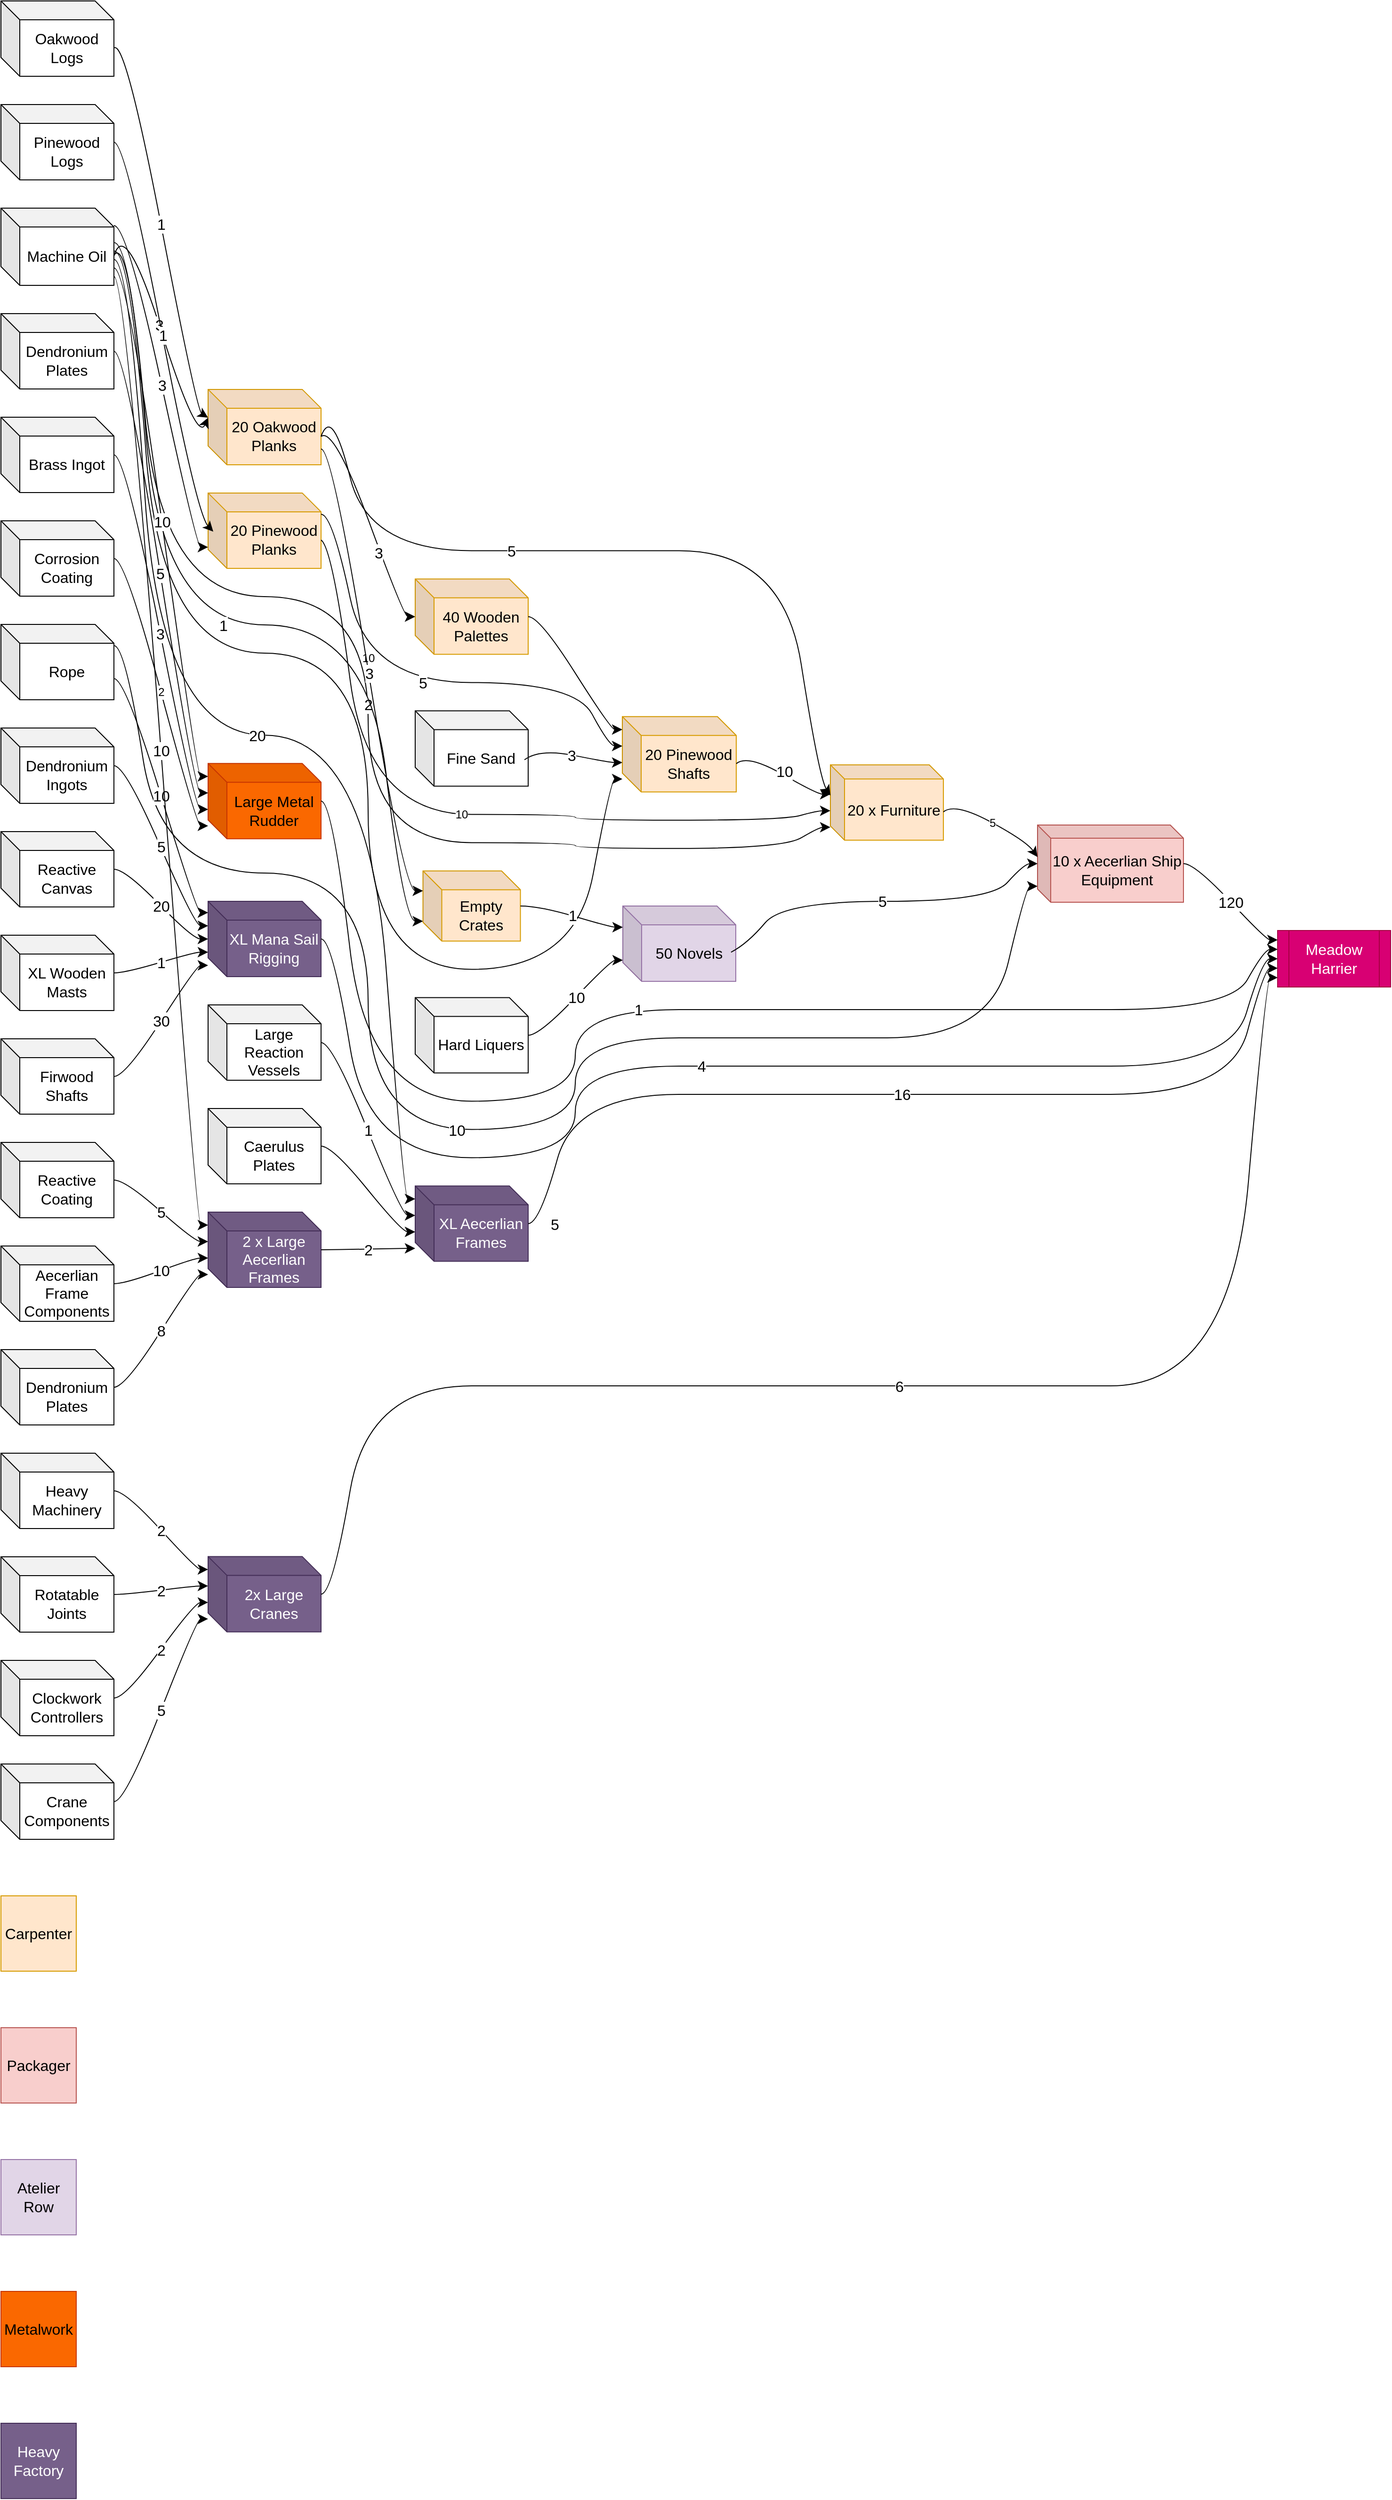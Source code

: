 <mxfile version="22.1.0" type="github">
  <diagram name="Page-1" id="NkA0lq2TKUvkbOj9MlcM">
    <mxGraphModel dx="2023" dy="1726" grid="0" gridSize="10" guides="1" tooltips="1" connect="0" arrows="1" fold="1" page="0" pageScale="1" pageWidth="827" pageHeight="1169" math="0" shadow="0">
      <root>
        <mxCell id="0" />
        <mxCell id="1" parent="0" />
        <mxCell id="P7VuRL6rUGicZ9iyNzV0-15" value="20 x Furniture" style="shape=cube;whiteSpace=wrap;html=1;boundedLbl=1;backgroundOutline=1;darkOpacity=0.05;darkOpacity2=0.1;fontSize=16;fillColor=#ffe6cc;strokeColor=#d79b00;size=15;" vertex="1" parent="1">
          <mxGeometry x="881" y="811.1" width="120" height="80" as="geometry" />
        </mxCell>
        <mxCell id="P7VuRL6rUGicZ9iyNzV0-4" value="10 x Aecerlian Ship Equipment" style="shape=cube;whiteSpace=wrap;html=1;boundedLbl=1;backgroundOutline=1;darkOpacity=0.05;darkOpacity2=0.1;fontSize=16;fillColor=#f8cecc;strokeColor=#b85450;size=14;" vertex="1" parent="1">
          <mxGeometry x="1101" y="875" width="155" height="82" as="geometry" />
        </mxCell>
        <mxCell id="P7VuRL6rUGicZ9iyNzV0-7" value="5" style="endArrow=classic;html=1;rounded=0;fontSize=12;startSize=8;endSize=8;curved=1;entryX=0;entryY=0;entryDx=0;entryDy=34;entryPerimeter=0;exitX=0;exitY=0;exitDx=120;exitDy=50;noEdgeStyle=1;orthogonal=1;exitPerimeter=0;" edge="1" parent="1" source="P7VuRL6rUGicZ9iyNzV0-15" target="P7VuRL6rUGicZ9iyNzV0-4">
          <mxGeometry width="50" height="50" relative="1" as="geometry">
            <mxPoint x="140" y="41" as="sourcePoint" />
            <mxPoint x="543" y="-23" as="targetPoint" />
            <Array as="points">
              <mxPoint x="1013" y="851.1" />
              <mxPoint x="1089" y="892" />
            </Array>
          </mxGeometry>
        </mxCell>
        <mxCell id="P7VuRL6rUGicZ9iyNzV0-16" value="20 Pinewood Planks" style="shape=cube;whiteSpace=wrap;html=1;boundedLbl=1;backgroundOutline=1;darkOpacity=0.05;darkOpacity2=0.1;fontSize=16;fillColor=#ffe6cc;strokeColor=#d79b00;" vertex="1" parent="1">
          <mxGeometry x="220" y="522.45" width="120" height="80" as="geometry" />
        </mxCell>
        <mxCell id="P7VuRL6rUGicZ9iyNzV0-17" value="20 Oakwood Planks" style="shape=cube;whiteSpace=wrap;html=1;boundedLbl=1;backgroundOutline=1;darkOpacity=0.05;darkOpacity2=0.1;fontSize=16;fillColor=#ffe6cc;strokeColor=#d79b00;" vertex="1" parent="1">
          <mxGeometry x="220" y="412.45" width="120" height="80" as="geometry" />
        </mxCell>
        <mxCell id="P7VuRL6rUGicZ9iyNzV0-18" value="20 Pinewood Shafts" style="shape=cube;whiteSpace=wrap;html=1;boundedLbl=1;backgroundOutline=1;darkOpacity=0.05;darkOpacity2=0.1;fontSize=16;fillColor=#ffe6cc;strokeColor=#d79b00;" vertex="1" parent="1">
          <mxGeometry x="660" y="759.875" width="121" height="80" as="geometry" />
        </mxCell>
        <mxCell id="P7VuRL6rUGicZ9iyNzV0-19" value="Machine Oil" style="shape=cube;whiteSpace=wrap;html=1;boundedLbl=1;backgroundOutline=1;darkOpacity=0.05;darkOpacity2=0.1;fontSize=16;" vertex="1" parent="1">
          <mxGeometry y="220" width="120" height="82" as="geometry" />
        </mxCell>
        <mxCell id="P7VuRL6rUGicZ9iyNzV0-20" value="10" style="endArrow=classic;html=1;rounded=0;fontSize=12;startSize=8;endSize=8;curved=1;exitX=0;exitY=0;exitDx=120;exitDy=50;exitPerimeter=0;noEdgeStyle=1;orthogonal=1;" edge="1" parent="1" source="P7VuRL6rUGicZ9iyNzV0-16" target="P7VuRL6rUGicZ9iyNzV0-15">
          <mxGeometry width="50" height="50" relative="1" as="geometry">
            <mxPoint x="23" y="421" as="sourcePoint" />
            <mxPoint x="420" y="219" as="targetPoint" />
            <Array as="points">
              <mxPoint x="352" y="579.95" />
              <mxPoint x="390" y="863.75" />
              <mxPoint x="610" y="863.75" />
              <mxPoint x="610" y="869.875" />
              <mxPoint x="831" y="869.875" />
              <mxPoint x="867" y="859.85" />
            </Array>
          </mxGeometry>
        </mxCell>
        <mxCell id="P7VuRL6rUGicZ9iyNzV0-21" value="" style="endArrow=classic;html=1;rounded=0;fontSize=12;startSize=8;endSize=8;curved=1;exitX=0;exitY=0;exitDx=120;exitDy=50;exitPerimeter=0;entryX=0;entryY=0;entryDx=0;entryDy=32.5;entryPerimeter=0;noEdgeStyle=1;orthogonal=1;" edge="1" parent="1" source="P7VuRL6rUGicZ9iyNzV0-17" target="P7VuRL6rUGicZ9iyNzV0-15">
          <mxGeometry width="50" height="50" relative="1" as="geometry">
            <mxPoint x="23" y="421" as="sourcePoint" />
            <mxPoint x="-2" y="386" as="targetPoint" />
            <Array as="points">
              <mxPoint x="352" y="429.117" />
              <mxPoint x="390" y="583.75" />
              <mxPoint x="610" y="583.75" />
              <mxPoint x="610" y="583.75" />
              <mxPoint x="831" y="583.75" />
              <mxPoint x="869" y="824.85" />
            </Array>
          </mxGeometry>
        </mxCell>
        <mxCell id="P7VuRL6rUGicZ9iyNzV0-26" value="5" style="edgeLabel;html=1;align=center;verticalAlign=middle;resizable=0;points=[];fontSize=16;" vertex="1" connectable="0" parent="P7VuRL6rUGicZ9iyNzV0-21">
          <mxGeometry x="-0.233" relative="1" as="geometry">
            <mxPoint as="offset" />
          </mxGeometry>
        </mxCell>
        <mxCell id="P7VuRL6rUGicZ9iyNzV0-24" value="" style="endArrow=classic;html=1;rounded=0;fontSize=12;startSize=8;endSize=8;curved=1;exitX=0;exitY=0;exitDx=121;exitDy=50;exitPerimeter=0;noEdgeStyle=1;orthogonal=1;" edge="1" parent="1" source="P7VuRL6rUGicZ9iyNzV0-18" target="P7VuRL6rUGicZ9iyNzV0-15">
          <mxGeometry width="50" height="50" relative="1" as="geometry">
            <mxPoint x="23" y="421" as="sourcePoint" />
            <mxPoint x="73" y="371" as="targetPoint" />
            <Array as="points">
              <mxPoint x="793" y="799.875" />
              <mxPoint x="867" y="842.35" />
            </Array>
          </mxGeometry>
        </mxCell>
        <mxCell id="P7VuRL6rUGicZ9iyNzV0-27" value="10" style="edgeLabel;html=1;align=center;verticalAlign=middle;resizable=0;points=[];fontSize=16;" vertex="1" connectable="0" parent="P7VuRL6rUGicZ9iyNzV0-24">
          <mxGeometry x="-0.001" y="4" relative="1" as="geometry">
            <mxPoint as="offset" />
          </mxGeometry>
        </mxCell>
        <mxCell id="P7VuRL6rUGicZ9iyNzV0-25" value="10" style="endArrow=classic;html=1;fontSize=12;startSize=8;endSize=8;noEdgeStyle=1;orthogonal=1;exitX=0;exitY=0;exitDx=120;exitDy=50;exitPerimeter=0;curved=1;" edge="1" parent="1" source="P7VuRL6rUGicZ9iyNzV0-19" target="P7VuRL6rUGicZ9iyNzV0-15">
          <mxGeometry width="50" height="50" relative="1" as="geometry">
            <mxPoint x="115" y="238" as="sourcePoint" />
            <mxPoint x="420" y="305" as="targetPoint" />
            <Array as="points">
              <mxPoint x="136" y="247.5" />
              <mxPoint x="170" y="632.45" />
              <mxPoint x="390" y="632.45" />
              <mxPoint x="390" y="893.75" />
              <mxPoint x="610" y="893.75" />
              <mxPoint x="610" y="899.875" />
              <mxPoint x="831" y="899.875" />
              <mxPoint x="869" y="877.35" />
            </Array>
          </mxGeometry>
        </mxCell>
        <mxCell id="P7VuRL6rUGicZ9iyNzV0-28" value="Oakwood Logs" style="shape=cube;whiteSpace=wrap;html=1;boundedLbl=1;backgroundOutline=1;darkOpacity=0.05;darkOpacity2=0.1;fontSize=16;" vertex="1" parent="1">
          <mxGeometry width="120" height="80" as="geometry" />
        </mxCell>
        <mxCell id="P7VuRL6rUGicZ9iyNzV0-32" value="40 Wooden Palettes" style="shape=cube;whiteSpace=wrap;html=1;boundedLbl=1;backgroundOutline=1;darkOpacity=0.05;darkOpacity2=0.1;fontSize=16;fillColor=#ffe6cc;strokeColor=#d79b00;" vertex="1" parent="1">
          <mxGeometry x="440" y="613.75" width="120" height="80" as="geometry" />
        </mxCell>
        <mxCell id="P7VuRL6rUGicZ9iyNzV0-33" value="" style="endArrow=classic;html=1;rounded=0;fontSize=12;startSize=8;endSize=8;curved=1;noEdgeStyle=1;orthogonal=1;exitX=0;exitY=0;exitDx=120;exitDy=50;exitPerimeter=0;" edge="1" parent="1" source="P7VuRL6rUGicZ9iyNzV0-17" target="P7VuRL6rUGicZ9iyNzV0-32">
          <mxGeometry width="50" height="50" relative="1" as="geometry">
            <mxPoint x="374" y="432" as="sourcePoint" />
            <mxPoint x="456" y="424" as="targetPoint" />
            <Array as="points">
              <mxPoint x="354" y="452.45" />
              <mxPoint x="428" y="653.75" />
            </Array>
          </mxGeometry>
        </mxCell>
        <mxCell id="P7VuRL6rUGicZ9iyNzV0-34" value="3" style="edgeLabel;html=1;align=center;verticalAlign=middle;resizable=0;points=[];fontSize=16;" vertex="1" connectable="0" parent="P7VuRL6rUGicZ9iyNzV0-33">
          <mxGeometry x="0.3" y="-2" relative="1" as="geometry">
            <mxPoint as="offset" />
          </mxGeometry>
        </mxCell>
        <mxCell id="P7VuRL6rUGicZ9iyNzV0-38" value="" style="endArrow=classic;html=1;rounded=0;fontSize=12;startSize=8;endSize=8;curved=1;exitX=0;exitY=0;exitDx=120;exitDy=50;exitPerimeter=0;entryX=0;entryY=0;entryDx=0;entryDy=30;entryPerimeter=0;noEdgeStyle=1;orthogonal=1;" edge="1" parent="1" source="P7VuRL6rUGicZ9iyNzV0-28" target="P7VuRL6rUGicZ9iyNzV0-17">
          <mxGeometry relative="1" as="geometry">
            <mxPoint x="292" y="323" as="sourcePoint" />
            <mxPoint x="392" y="323" as="targetPoint" />
            <Array as="points">
              <mxPoint x="132" y="40" />
              <mxPoint x="208" y="434.95" />
            </Array>
          </mxGeometry>
        </mxCell>
        <mxCell id="P7VuRL6rUGicZ9iyNzV0-39" value="1" style="edgeLabel;resizable=0;html=1;align=center;verticalAlign=middle;fontSize=16;" connectable="0" vertex="1" parent="P7VuRL6rUGicZ9iyNzV0-38">
          <mxGeometry relative="1" as="geometry" />
        </mxCell>
        <mxCell id="P7VuRL6rUGicZ9iyNzV0-40" value="" style="endArrow=classic;html=1;rounded=0;fontSize=12;startSize=8;endSize=8;curved=1;entryX=0;entryY=0;entryDx=0;entryDy=30;entryPerimeter=0;exitX=0;exitY=0;exitDx=120;exitDy=51;exitPerimeter=0;noEdgeStyle=1;orthogonal=1;" edge="1" parent="1" source="P7VuRL6rUGicZ9iyNzV0-19" target="P7VuRL6rUGicZ9iyNzV0-17">
          <mxGeometry relative="1" as="geometry">
            <mxPoint x="180" y="241" as="sourcePoint" />
            <mxPoint x="392" y="323" as="targetPoint" />
            <Array as="points">
              <mxPoint x="132" y="229.5" />
              <mxPoint x="208" y="469.95" />
            </Array>
          </mxGeometry>
        </mxCell>
        <mxCell id="P7VuRL6rUGicZ9iyNzV0-41" value="3" style="edgeLabel;resizable=0;html=1;align=center;verticalAlign=middle;fontSize=16;" connectable="0" vertex="1" parent="P7VuRL6rUGicZ9iyNzV0-40">
          <mxGeometry relative="1" as="geometry" />
        </mxCell>
        <mxCell id="P7VuRL6rUGicZ9iyNzV0-42" value="Carpenter" style="whiteSpace=wrap;html=1;aspect=fixed;fontSize=16;fillColor=#ffe6cc;strokeColor=#d79b00;" vertex="1" parent="1">
          <mxGeometry y="2012" width="80" height="80" as="geometry" />
        </mxCell>
        <mxCell id="P7VuRL6rUGicZ9iyNzV0-44" value="Packager" style="whiteSpace=wrap;html=1;aspect=fixed;fontSize=16;fillColor=#f8cecc;strokeColor=#b85450;" vertex="1" parent="1">
          <mxGeometry y="2152" width="80" height="80" as="geometry" />
        </mxCell>
        <mxCell id="P7VuRL6rUGicZ9iyNzV0-45" value="Pinewood Logs" style="shape=cube;whiteSpace=wrap;html=1;boundedLbl=1;backgroundOutline=1;darkOpacity=0.05;darkOpacity2=0.1;fontSize=16;" vertex="1" parent="1">
          <mxGeometry y="110" width="120" height="80" as="geometry" />
        </mxCell>
        <mxCell id="P7VuRL6rUGicZ9iyNzV0-46" value="" style="endArrow=classic;html=1;rounded=0;fontSize=12;startSize=8;endSize=8;curved=1;entryX=0.046;entryY=0.513;entryDx=0;entryDy=0;entryPerimeter=0;noEdgeStyle=1;orthogonal=1;" edge="1" parent="1" source="P7VuRL6rUGicZ9iyNzV0-45" target="P7VuRL6rUGicZ9iyNzV0-16">
          <mxGeometry relative="1" as="geometry">
            <mxPoint x="195" y="121" as="sourcePoint" />
            <mxPoint x="215" y="177" as="targetPoint" />
            <Array as="points">
              <mxPoint x="132" y="150" />
              <mxPoint x="208" y="544.95" />
            </Array>
          </mxGeometry>
        </mxCell>
        <mxCell id="P7VuRL6rUGicZ9iyNzV0-47" value="1" style="edgeLabel;resizable=0;html=1;align=center;verticalAlign=middle;fontSize=16;" connectable="0" vertex="1" parent="P7VuRL6rUGicZ9iyNzV0-46">
          <mxGeometry relative="1" as="geometry" />
        </mxCell>
        <mxCell id="P7VuRL6rUGicZ9iyNzV0-48" value="" style="endArrow=classic;html=1;rounded=0;fontSize=12;startSize=8;endSize=8;curved=1;noEdgeStyle=1;orthogonal=1;" edge="1" parent="1" source="P7VuRL6rUGicZ9iyNzV0-19" target="P7VuRL6rUGicZ9iyNzV0-16">
          <mxGeometry relative="1" as="geometry">
            <mxPoint x="211" y="267" as="sourcePoint" />
            <mxPoint x="311" y="267" as="targetPoint" />
            <Array as="points">
              <mxPoint x="134" y="238.5" />
              <mxPoint x="208" y="579.95" />
            </Array>
          </mxGeometry>
        </mxCell>
        <mxCell id="P7VuRL6rUGicZ9iyNzV0-49" value="3" style="edgeLabel;resizable=0;html=1;align=center;verticalAlign=middle;fontSize=16;" connectable="0" vertex="1" parent="P7VuRL6rUGicZ9iyNzV0-48">
          <mxGeometry relative="1" as="geometry" />
        </mxCell>
        <mxCell id="P7VuRL6rUGicZ9iyNzV0-50" value="Fine Sand" style="shape=cube;whiteSpace=wrap;html=1;boundedLbl=1;backgroundOutline=1;darkOpacity=0.05;darkOpacity2=0.1;fontSize=16;" vertex="1" parent="1">
          <mxGeometry x="440" y="753.75" width="120" height="80" as="geometry" />
        </mxCell>
        <mxCell id="P7VuRL6rUGicZ9iyNzV0-51" value="" style="endArrow=classic;html=1;rounded=0;fontSize=12;startSize=8;endSize=8;curved=1;exitX=0.967;exitY=0.65;exitDx=0;exitDy=0;exitPerimeter=0;noEdgeStyle=1;orthogonal=1;" edge="1" parent="1" source="P7VuRL6rUGicZ9iyNzV0-50" target="P7VuRL6rUGicZ9iyNzV0-18">
          <mxGeometry relative="1" as="geometry">
            <mxPoint x="211" y="267" as="sourcePoint" />
            <mxPoint x="227" y="258" as="targetPoint" />
            <Array as="points">
              <mxPoint x="572" y="793.75" />
              <mxPoint x="646" y="808.625" />
            </Array>
          </mxGeometry>
        </mxCell>
        <mxCell id="P7VuRL6rUGicZ9iyNzV0-52" value="3" style="edgeLabel;resizable=0;html=1;align=center;verticalAlign=middle;fontSize=16;" connectable="0" vertex="1" parent="P7VuRL6rUGicZ9iyNzV0-51">
          <mxGeometry relative="1" as="geometry" />
        </mxCell>
        <mxCell id="P7VuRL6rUGicZ9iyNzV0-53" value="" style="endArrow=classic;html=1;rounded=0;fontSize=12;startSize=8;endSize=8;curved=1;noEdgeStyle=1;orthogonal=1;" edge="1" parent="1" source="P7VuRL6rUGicZ9iyNzV0-16" target="P7VuRL6rUGicZ9iyNzV0-18">
          <mxGeometry relative="1" as="geometry">
            <mxPoint x="211" y="267" as="sourcePoint" />
            <mxPoint x="311" y="267" as="targetPoint" />
            <Array as="points">
              <mxPoint x="352" y="544.95" />
              <mxPoint x="390" y="723.75" />
              <mxPoint x="610" y="723.75" />
              <mxPoint x="646" y="791.125" />
            </Array>
          </mxGeometry>
        </mxCell>
        <mxCell id="P7VuRL6rUGicZ9iyNzV0-54" value="5" style="edgeLabel;resizable=0;html=1;align=center;verticalAlign=middle;fontSize=16;" connectable="0" vertex="1" parent="P7VuRL6rUGicZ9iyNzV0-53">
          <mxGeometry relative="1" as="geometry" />
        </mxCell>
        <mxCell id="P7VuRL6rUGicZ9iyNzV0-55" value="" style="endArrow=classic;html=1;rounded=0;fontSize=12;startSize=8;endSize=8;curved=1;noEdgeStyle=1;orthogonal=1;" edge="1" parent="1" source="P7VuRL6rUGicZ9iyNzV0-19" target="P7VuRL6rUGicZ9iyNzV0-18">
          <mxGeometry relative="1" as="geometry">
            <mxPoint x="211" y="267" as="sourcePoint" />
            <mxPoint x="311" y="267" as="targetPoint" />
            <Array as="points">
              <mxPoint x="138" y="265.5" />
              <mxPoint x="170" y="692.45" />
              <mxPoint x="390" y="692.45" />
              <mxPoint x="390" y="1028.25" />
              <mxPoint x="610" y="1028.25" />
              <mxPoint x="648" y="826.125" />
            </Array>
          </mxGeometry>
        </mxCell>
        <mxCell id="P7VuRL6rUGicZ9iyNzV0-56" value="2" style="edgeLabel;resizable=0;html=1;align=center;verticalAlign=middle;fontSize=16;" connectable="0" vertex="1" parent="P7VuRL6rUGicZ9iyNzV0-55">
          <mxGeometry relative="1" as="geometry" />
        </mxCell>
        <mxCell id="P7VuRL6rUGicZ9iyNzV0-58" value="" style="endArrow=classic;html=1;rounded=0;fontSize=12;startSize=8;endSize=8;curved=1;noEdgeStyle=1;orthogonal=1;" edge="1" parent="1" source="P7VuRL6rUGicZ9iyNzV0-32" target="P7VuRL6rUGicZ9iyNzV0-18">
          <mxGeometry relative="1" as="geometry">
            <mxPoint x="211" y="267" as="sourcePoint" />
            <mxPoint x="311" y="267" as="targetPoint" />
            <Array as="points">
              <mxPoint x="572" y="653.75" />
              <mxPoint x="648" y="773.625" />
            </Array>
          </mxGeometry>
        </mxCell>
        <mxCell id="P7VuRL6rUGicZ9iyNzV0-60" value="50 Novels" style="shape=cube;whiteSpace=wrap;html=1;boundedLbl=1;backgroundOutline=1;darkOpacity=0.05;darkOpacity2=0.1;fontSize=16;fillColor=#e1d5e7;strokeColor=#9673a6;" vertex="1" parent="1">
          <mxGeometry x="660.5" y="961" width="120" height="80" as="geometry" />
        </mxCell>
        <mxCell id="P7VuRL6rUGicZ9iyNzV0-61" value="" style="endArrow=classic;html=1;rounded=0;fontSize=12;startSize=8;endSize=8;curved=1;exitX=0.958;exitY=0.613;exitDx=0;exitDy=0;exitPerimeter=0;noEdgeStyle=1;orthogonal=1;" edge="1" parent="1" source="P7VuRL6rUGicZ9iyNzV0-60" target="P7VuRL6rUGicZ9iyNzV0-4">
          <mxGeometry relative="1" as="geometry">
            <mxPoint x="429" y="336" as="sourcePoint" />
            <mxPoint x="529" y="336" as="targetPoint" />
            <Array as="points">
              <mxPoint x="793" y="1001" />
              <mxPoint x="831" y="956" />
              <mxPoint x="1051" y="956" />
              <mxPoint x="1087" y="916" />
            </Array>
          </mxGeometry>
        </mxCell>
        <mxCell id="P7VuRL6rUGicZ9iyNzV0-62" value="5" style="edgeLabel;resizable=0;html=1;align=center;verticalAlign=middle;fontSize=16;" connectable="0" vertex="1" parent="P7VuRL6rUGicZ9iyNzV0-61">
          <mxGeometry relative="1" as="geometry" />
        </mxCell>
        <mxCell id="P7VuRL6rUGicZ9iyNzV0-63" value="Atelier Row" style="whiteSpace=wrap;html=1;aspect=fixed;fontSize=16;fillColor=#e1d5e7;strokeColor=#9673a6;" vertex="1" parent="1">
          <mxGeometry y="2292" width="80" height="80" as="geometry" />
        </mxCell>
        <mxCell id="P7VuRL6rUGicZ9iyNzV0-64" value="Rope&lt;br&gt;" style="shape=cube;whiteSpace=wrap;html=1;boundedLbl=1;backgroundOutline=1;darkOpacity=0.05;darkOpacity2=0.1;fontSize=16;" vertex="1" parent="1">
          <mxGeometry y="662" width="120" height="80" as="geometry" />
        </mxCell>
        <mxCell id="P7VuRL6rUGicZ9iyNzV0-65" value="" style="endArrow=classic;html=1;rounded=0;fontSize=12;startSize=8;endSize=8;curved=1;noEdgeStyle=1;orthogonal=1;" edge="1" parent="1" source="P7VuRL6rUGicZ9iyNzV0-64" target="P7VuRL6rUGicZ9iyNzV0-4">
          <mxGeometry relative="1" as="geometry">
            <mxPoint x="903" y="247" as="sourcePoint" />
            <mxPoint x="1003" y="247" as="targetPoint" />
            <Array as="points">
              <mxPoint x="132" y="684.5" />
              <mxPoint x="170" y="926" />
              <mxPoint x="390" y="926" />
              <mxPoint x="390" y="1198.25" />
              <mxPoint x="610" y="1198.25" />
              <mxPoint x="610" y="1101" />
              <mxPoint x="831" y="1101" />
              <mxPoint x="831" y="1101" />
              <mxPoint x="1051" y="1101" />
              <mxPoint x="1089" y="940" />
            </Array>
          </mxGeometry>
        </mxCell>
        <mxCell id="P7VuRL6rUGicZ9iyNzV0-66" value="10" style="edgeLabel;resizable=0;html=1;align=center;verticalAlign=middle;fontSize=16;" connectable="0" vertex="1" parent="P7VuRL6rUGicZ9iyNzV0-65">
          <mxGeometry relative="1" as="geometry" />
        </mxCell>
        <mxCell id="P7VuRL6rUGicZ9iyNzV0-67" value="Hard Liquers" style="shape=cube;whiteSpace=wrap;html=1;boundedLbl=1;backgroundOutline=1;darkOpacity=0.05;darkOpacity2=0.1;fontSize=16;" vertex="1" parent="1">
          <mxGeometry x="440" y="1058.25" width="120" height="80" as="geometry" />
        </mxCell>
        <mxCell id="P7VuRL6rUGicZ9iyNzV0-68" value="" style="endArrow=classic;html=1;rounded=0;fontSize=12;startSize=8;endSize=8;curved=1;noEdgeStyle=1;orthogonal=1;" edge="1" parent="1" source="P7VuRL6rUGicZ9iyNzV0-67" target="P7VuRL6rUGicZ9iyNzV0-60">
          <mxGeometry relative="1" as="geometry">
            <mxPoint x="736" y="288" as="sourcePoint" />
            <mxPoint x="847" y="256" as="targetPoint" />
            <Array as="points">
              <mxPoint x="572" y="1098.25" />
              <mxPoint x="648" y="1018.5" />
            </Array>
          </mxGeometry>
        </mxCell>
        <mxCell id="P7VuRL6rUGicZ9iyNzV0-69" value="10" style="edgeLabel;resizable=0;html=1;align=center;verticalAlign=middle;fontSize=16;" connectable="0" vertex="1" parent="P7VuRL6rUGicZ9iyNzV0-68">
          <mxGeometry relative="1" as="geometry" />
        </mxCell>
        <mxCell id="P7VuRL6rUGicZ9iyNzV0-70" value="Empty Crates" style="shape=cube;whiteSpace=wrap;html=1;boundedLbl=1;backgroundOutline=1;darkOpacity=0.05;darkOpacity2=0.1;fontSize=16;direction=east;fillColor=#ffe6cc;strokeColor=#d79b00;" vertex="1" parent="1">
          <mxGeometry x="448.25" y="923.75" width="103.5" height="74.5" as="geometry" />
        </mxCell>
        <mxCell id="P7VuRL6rUGicZ9iyNzV0-71" value="" style="endArrow=classic;html=1;rounded=0;fontSize=12;startSize=8;endSize=8;curved=1;noEdgeStyle=1;orthogonal=1;" edge="1" parent="1" source="P7VuRL6rUGicZ9iyNzV0-70" target="P7VuRL6rUGicZ9iyNzV0-60">
          <mxGeometry relative="1" as="geometry">
            <mxPoint x="736" y="288" as="sourcePoint" />
            <mxPoint x="836" y="288" as="targetPoint" />
            <Array as="points">
              <mxPoint x="572" y="961" />
              <mxPoint x="648" y="983.5" />
            </Array>
          </mxGeometry>
        </mxCell>
        <mxCell id="P7VuRL6rUGicZ9iyNzV0-72" value="1" style="edgeLabel;resizable=0;html=1;align=center;verticalAlign=middle;fontSize=16;" connectable="0" vertex="1" parent="P7VuRL6rUGicZ9iyNzV0-71">
          <mxGeometry relative="1" as="geometry" />
        </mxCell>
        <mxCell id="P7VuRL6rUGicZ9iyNzV0-73" value="" style="endArrow=classic;html=1;rounded=0;fontSize=12;startSize=8;endSize=8;curved=1;noEdgeStyle=1;orthogonal=1;" edge="1" parent="1" source="P7VuRL6rUGicZ9iyNzV0-19" target="P7VuRL6rUGicZ9iyNzV0-70">
          <mxGeometry relative="1" as="geometry">
            <mxPoint x="372" y="520" as="sourcePoint" />
            <mxPoint x="464" y="524" as="targetPoint" />
            <Array as="points">
              <mxPoint x="138" y="256.5" />
              <mxPoint x="170" y="662.45" />
              <mxPoint x="390" y="662.45" />
              <mxPoint x="428" y="977.125" />
            </Array>
          </mxGeometry>
        </mxCell>
        <mxCell id="P7VuRL6rUGicZ9iyNzV0-74" value="1" style="edgeLabel;resizable=0;html=1;align=center;verticalAlign=middle;fontSize=16;" connectable="0" vertex="1" parent="P7VuRL6rUGicZ9iyNzV0-73">
          <mxGeometry relative="1" as="geometry" />
        </mxCell>
        <mxCell id="P7VuRL6rUGicZ9iyNzV0-75" value="" style="endArrow=classic;html=1;rounded=0;fontSize=12;startSize=8;endSize=8;curved=1;noEdgeStyle=1;orthogonal=1;" edge="1" parent="1" source="P7VuRL6rUGicZ9iyNzV0-17" target="P7VuRL6rUGicZ9iyNzV0-70">
          <mxGeometry relative="1" as="geometry">
            <mxPoint x="372" y="520" as="sourcePoint" />
            <mxPoint x="472" y="520" as="targetPoint" />
            <Array as="points">
              <mxPoint x="352" y="475.783" />
              <mxPoint x="428" y="944.875" />
            </Array>
          </mxGeometry>
        </mxCell>
        <mxCell id="P7VuRL6rUGicZ9iyNzV0-76" value="3" style="edgeLabel;resizable=0;html=1;align=center;verticalAlign=middle;fontSize=16;" connectable="0" vertex="1" parent="P7VuRL6rUGicZ9iyNzV0-75">
          <mxGeometry relative="1" as="geometry" />
        </mxCell>
        <mxCell id="P7VuRL6rUGicZ9iyNzV0-77" value="Meadow Harrier" style="shape=process;whiteSpace=wrap;html=1;backgroundOutline=1;fontSize=16;fillColor=#d80073;strokeColor=#A50040;fontColor=#ffffff;" vertex="1" parent="1">
          <mxGeometry x="1356" y="987" width="120" height="60" as="geometry" />
        </mxCell>
        <mxCell id="P7VuRL6rUGicZ9iyNzV0-78" value="" style="endArrow=classic;html=1;rounded=0;fontSize=12;startSize=8;endSize=8;curved=1;noEdgeStyle=1;orthogonal=1;" edge="1" parent="1" source="P7VuRL6rUGicZ9iyNzV0-4" target="P7VuRL6rUGicZ9iyNzV0-77">
          <mxGeometry relative="1" as="geometry">
            <mxPoint x="1011" y="491" as="sourcePoint" />
            <mxPoint x="1183" y="469" as="targetPoint" />
            <Array as="points">
              <mxPoint x="1268" y="916" />
              <mxPoint x="1344" y="997" />
            </Array>
          </mxGeometry>
        </mxCell>
        <mxCell id="P7VuRL6rUGicZ9iyNzV0-79" value="120" style="edgeLabel;resizable=0;html=1;align=center;verticalAlign=middle;fontSize=16;" connectable="0" vertex="1" parent="P7VuRL6rUGicZ9iyNzV0-78">
          <mxGeometry relative="1" as="geometry" />
        </mxCell>
        <mxCell id="P7VuRL6rUGicZ9iyNzV0-82" value="Large Metal Rudder" style="shape=cube;whiteSpace=wrap;html=1;boundedLbl=1;backgroundOutline=1;darkOpacity=0.05;darkOpacity2=0.1;fontSize=16;fillColor=#fa6800;fontColor=#000000;strokeColor=#C73500;" vertex="1" parent="1">
          <mxGeometry x="220" y="809.625" width="120" height="80" as="geometry" />
        </mxCell>
        <mxCell id="P7VuRL6rUGicZ9iyNzV0-83" value="1" style="endArrow=classic;html=1;rounded=0;fontSize=12;startSize=8;endSize=8;curved=1;noEdgeStyle=1;orthogonal=1;" edge="1" parent="1" source="P7VuRL6rUGicZ9iyNzV0-82" target="P7VuRL6rUGicZ9iyNzV0-77">
          <mxGeometry relative="1" as="geometry">
            <mxPoint x="1016" y="531" as="sourcePoint" />
            <mxPoint x="933" y="751" as="targetPoint" />
            <Array as="points">
              <mxPoint x="352" y="849.625" />
              <mxPoint x="390" y="1168.25" />
              <mxPoint x="610" y="1168.25" />
              <mxPoint x="610" y="1071" />
              <mxPoint x="831" y="1071" />
              <mxPoint x="831" y="1071" />
              <mxPoint x="1051" y="1071" />
              <mxPoint x="1051" y="1071" />
              <mxPoint x="1306" y="1071" />
              <mxPoint x="1342" y="1007" />
            </Array>
            <mxPoint y="1" as="offset" />
          </mxGeometry>
        </mxCell>
        <mxCell id="P7VuRL6rUGicZ9iyNzV0-84" value="1" style="edgeLabel;resizable=0;html=1;align=center;verticalAlign=middle;fontSize=16;" connectable="0" vertex="1" parent="P7VuRL6rUGicZ9iyNzV0-83">
          <mxGeometry relative="1" as="geometry" />
        </mxCell>
        <mxCell id="P7VuRL6rUGicZ9iyNzV0-85" value="2x Large Cranes" style="shape=cube;whiteSpace=wrap;html=1;boundedLbl=1;backgroundOutline=1;darkOpacity=0.05;darkOpacity2=0.1;fontSize=16;fillColor=#76608a;fontColor=#ffffff;strokeColor=#432D57;" vertex="1" parent="1">
          <mxGeometry x="220" y="1651.696" width="120" height="80" as="geometry" />
        </mxCell>
        <mxCell id="P7VuRL6rUGicZ9iyNzV0-86" value="6" style="endArrow=classic;html=1;rounded=0;fontSize=12;startSize=8;endSize=8;curved=1;noEdgeStyle=1;orthogonal=1;" edge="1" parent="1" source="P7VuRL6rUGicZ9iyNzV0-85" target="P7VuRL6rUGicZ9iyNzV0-77">
          <mxGeometry relative="1" as="geometry">
            <mxPoint x="833" y="751" as="sourcePoint" />
            <mxPoint x="1321" y="435" as="targetPoint" />
            <Array as="points">
              <mxPoint x="352" y="1691.696" />
              <mxPoint x="390" y="1470.481" />
              <mxPoint x="610" y="1470.481" />
              <mxPoint x="610" y="1470.481" />
              <mxPoint x="831" y="1470.481" />
              <mxPoint x="831" y="1470.481" />
              <mxPoint x="1051" y="1470.481" />
              <mxPoint x="1051" y="1470.481" />
              <mxPoint x="1306" y="1470.481" />
              <mxPoint x="1344" y="1037" />
            </Array>
          </mxGeometry>
        </mxCell>
        <mxCell id="P7VuRL6rUGicZ9iyNzV0-87" value="6" style="edgeLabel;resizable=0;html=1;align=center;verticalAlign=middle;fontSize=16;" connectable="0" vertex="1" parent="P7VuRL6rUGicZ9iyNzV0-86">
          <mxGeometry relative="1" as="geometry" />
        </mxCell>
        <mxCell id="P7VuRL6rUGicZ9iyNzV0-88" value="XL Mana Sail Rigging" style="shape=cube;whiteSpace=wrap;html=1;boundedLbl=1;backgroundOutline=1;darkOpacity=0.05;darkOpacity2=0.1;fontSize=16;fillColor=#76608a;fontColor=#ffffff;strokeColor=#432D57;" vertex="1" parent="1">
          <mxGeometry x="220" y="956" width="120" height="80" as="geometry" />
        </mxCell>
        <mxCell id="P7VuRL6rUGicZ9iyNzV0-89" value="" style="endArrow=classic;html=1;rounded=0;fontSize=12;startSize=8;endSize=8;curved=1;noEdgeStyle=1;orthogonal=1;" edge="1" parent="1" source="P7VuRL6rUGicZ9iyNzV0-88" target="P7VuRL6rUGicZ9iyNzV0-77">
          <mxGeometry relative="1" as="geometry">
            <mxPoint x="808" y="598" as="sourcePoint" />
            <mxPoint x="1423" y="296" as="targetPoint" />
            <Array as="points">
              <mxPoint x="352" y="996" />
              <mxPoint x="390" y="1228.25" />
              <mxPoint x="610" y="1228.25" />
              <mxPoint x="610" y="1131" />
              <mxPoint x="831" y="1131" />
              <mxPoint x="831" y="1131" />
              <mxPoint x="1051" y="1131" />
              <mxPoint x="1051" y="1131" />
              <mxPoint x="1306" y="1131" />
              <mxPoint x="1340" y="1017" />
            </Array>
          </mxGeometry>
        </mxCell>
        <mxCell id="P7VuRL6rUGicZ9iyNzV0-90" value="4" style="edgeLabel;resizable=0;html=1;align=center;verticalAlign=middle;fontSize=16;" connectable="0" vertex="1" parent="P7VuRL6rUGicZ9iyNzV0-89">
          <mxGeometry relative="1" as="geometry" />
        </mxCell>
        <mxCell id="P7VuRL6rUGicZ9iyNzV0-92" value="XL Aecerlian Frames" style="shape=cube;whiteSpace=wrap;html=1;boundedLbl=1;backgroundOutline=1;darkOpacity=0.05;darkOpacity2=0.1;fontSize=16;fillColor=#76608a;fontColor=#ffffff;strokeColor=#432D57;" vertex="1" parent="1">
          <mxGeometry x="440" y="1258.25" width="120" height="80" as="geometry" />
        </mxCell>
        <mxCell id="P7VuRL6rUGicZ9iyNzV0-93" value="" style="endArrow=classic;html=1;rounded=0;fontSize=12;startSize=8;endSize=8;curved=1;noEdgeStyle=1;orthogonal=1;" edge="1" parent="1" source="P7VuRL6rUGicZ9iyNzV0-92" target="P7VuRL6rUGicZ9iyNzV0-77">
          <mxGeometry relative="1" as="geometry">
            <mxPoint x="995" y="735" as="sourcePoint" />
            <mxPoint x="1183" y="713" as="targetPoint" />
            <Array as="points">
              <mxPoint x="572" y="1298.25" />
              <mxPoint x="610" y="1161" />
              <mxPoint x="831" y="1161" />
              <mxPoint x="831" y="1161" />
              <mxPoint x="1051" y="1161" />
              <mxPoint x="1051" y="1161" />
              <mxPoint x="1306" y="1161" />
              <mxPoint x="1342" y="1027" />
            </Array>
          </mxGeometry>
        </mxCell>
        <mxCell id="P7VuRL6rUGicZ9iyNzV0-94" value="16" style="edgeLabel;resizable=0;html=1;align=center;verticalAlign=middle;fontSize=16;" connectable="0" vertex="1" parent="P7VuRL6rUGicZ9iyNzV0-93">
          <mxGeometry relative="1" as="geometry" />
        </mxCell>
        <mxCell id="P7VuRL6rUGicZ9iyNzV0-95" value="Metalwork" style="whiteSpace=wrap;html=1;aspect=fixed;fontSize=16;fillColor=#fa6800;strokeColor=#C73500;fontColor=#000000;" vertex="1" parent="1">
          <mxGeometry y="2432" width="80" height="80" as="geometry" />
        </mxCell>
        <mxCell id="P7VuRL6rUGicZ9iyNzV0-96" value="" style="endArrow=classic;html=1;rounded=0;fontSize=12;startSize=8;endSize=8;curved=1;noEdgeStyle=1;orthogonal=1;" edge="1" parent="1" source="P7VuRL6rUGicZ9iyNzV0-19" target="P7VuRL6rUGicZ9iyNzV0-82">
          <mxGeometry relative="1" as="geometry">
            <mxPoint x="593" y="535" as="sourcePoint" />
            <mxPoint x="1035" y="531" as="targetPoint" />
            <Array as="points">
              <mxPoint x="134" y="283.5" />
              <mxPoint x="208" y="823.375" />
            </Array>
          </mxGeometry>
        </mxCell>
        <mxCell id="P7VuRL6rUGicZ9iyNzV0-97" value="10" style="edgeLabel;resizable=0;html=1;align=center;verticalAlign=middle;fontSize=16;" connectable="0" vertex="1" parent="P7VuRL6rUGicZ9iyNzV0-96">
          <mxGeometry relative="1" as="geometry" />
        </mxCell>
        <mxCell id="P7VuRL6rUGicZ9iyNzV0-98" value="Dendronium Plates" style="shape=cube;whiteSpace=wrap;html=1;boundedLbl=1;backgroundOutline=1;darkOpacity=0.05;darkOpacity2=0.1;fontSize=16;" vertex="1" parent="1">
          <mxGeometry y="332" width="120" height="80" as="geometry" />
        </mxCell>
        <mxCell id="P7VuRL6rUGicZ9iyNzV0-99" value="" style="endArrow=classic;html=1;rounded=0;fontSize=12;startSize=8;endSize=8;curved=1;noEdgeStyle=1;orthogonal=1;" edge="1" parent="1" source="P7VuRL6rUGicZ9iyNzV0-98" target="P7VuRL6rUGicZ9iyNzV0-82">
          <mxGeometry relative="1" as="geometry">
            <mxPoint x="593" y="535" as="sourcePoint" />
            <mxPoint x="693" y="535" as="targetPoint" />
            <Array as="points">
              <mxPoint x="132" y="372" />
              <mxPoint x="206" y="840.875" />
            </Array>
          </mxGeometry>
        </mxCell>
        <mxCell id="P7VuRL6rUGicZ9iyNzV0-100" value="5" style="edgeLabel;resizable=0;html=1;align=center;verticalAlign=middle;fontSize=16;" connectable="0" vertex="1" parent="P7VuRL6rUGicZ9iyNzV0-99">
          <mxGeometry relative="1" as="geometry" />
        </mxCell>
        <mxCell id="P7VuRL6rUGicZ9iyNzV0-103" value="Brass Ingot" style="shape=cube;whiteSpace=wrap;html=1;boundedLbl=1;backgroundOutline=1;darkOpacity=0.05;darkOpacity2=0.1;fontSize=16;" vertex="1" parent="1">
          <mxGeometry y="442" width="120" height="80" as="geometry" />
        </mxCell>
        <mxCell id="P7VuRL6rUGicZ9iyNzV0-104" value="" style="endArrow=classic;html=1;rounded=0;fontSize=12;startSize=8;endSize=8;curved=1;noEdgeStyle=1;orthogonal=1;" edge="1" parent="1" source="P7VuRL6rUGicZ9iyNzV0-103" target="P7VuRL6rUGicZ9iyNzV0-82">
          <mxGeometry relative="1" as="geometry">
            <mxPoint x="355" y="561" as="sourcePoint" />
            <mxPoint x="455" y="561" as="targetPoint" />
            <Array as="points">
              <mxPoint x="132" y="482" />
              <mxPoint x="206" y="858.375" />
            </Array>
          </mxGeometry>
        </mxCell>
        <mxCell id="P7VuRL6rUGicZ9iyNzV0-105" value="3" style="edgeLabel;resizable=0;html=1;align=center;verticalAlign=middle;fontSize=16;" connectable="0" vertex="1" parent="P7VuRL6rUGicZ9iyNzV0-104">
          <mxGeometry relative="1" as="geometry" />
        </mxCell>
        <mxCell id="P7VuRL6rUGicZ9iyNzV0-106" value="Corrosion Coating" style="shape=cube;whiteSpace=wrap;html=1;boundedLbl=1;backgroundOutline=1;darkOpacity=0.05;darkOpacity2=0.1;fontSize=16;" vertex="1" parent="1">
          <mxGeometry y="552" width="120" height="80" as="geometry" />
        </mxCell>
        <mxCell id="P7VuRL6rUGicZ9iyNzV0-107" value="2" style="endArrow=classic;html=1;rounded=0;fontSize=12;startSize=8;endSize=8;curved=1;noEdgeStyle=1;orthogonal=1;" edge="1" parent="1" source="P7VuRL6rUGicZ9iyNzV0-106" target="P7VuRL6rUGicZ9iyNzV0-82">
          <mxGeometry relative="1" as="geometry">
            <mxPoint x="355" y="561" as="sourcePoint" />
            <mxPoint x="455" y="561" as="targetPoint" />
            <Array as="points">
              <mxPoint x="132" y="592" />
              <mxPoint x="208" y="875.875" />
            </Array>
          </mxGeometry>
        </mxCell>
        <mxCell id="P7VuRL6rUGicZ9iyNzV0-109" value="Heavy Factory" style="whiteSpace=wrap;html=1;aspect=fixed;fontSize=16;fillColor=#76608a;fontColor=#ffffff;strokeColor=#432D57;" vertex="1" parent="1">
          <mxGeometry y="2572" width="80" height="80" as="geometry" />
        </mxCell>
        <mxCell id="P7VuRL6rUGicZ9iyNzV0-110" value="Firwood Shafts" style="shape=cube;whiteSpace=wrap;html=1;boundedLbl=1;backgroundOutline=1;darkOpacity=0.05;darkOpacity2=0.1;fontSize=16;" vertex="1" parent="1">
          <mxGeometry y="1102" width="120" height="80" as="geometry" />
        </mxCell>
        <mxCell id="P7VuRL6rUGicZ9iyNzV0-111" value="" style="endArrow=classic;html=1;rounded=0;fontSize=12;startSize=8;endSize=8;curved=1;noEdgeStyle=1;orthogonal=1;" edge="1" parent="1" source="P7VuRL6rUGicZ9iyNzV0-64" target="P7VuRL6rUGicZ9iyNzV0-88">
          <mxGeometry relative="1" as="geometry">
            <mxPoint x="930" y="491" as="sourcePoint" />
            <mxPoint x="1022" y="491" as="targetPoint" />
            <Array as="points">
              <mxPoint x="132" y="719.5" />
              <mxPoint x="208" y="968" />
            </Array>
          </mxGeometry>
        </mxCell>
        <mxCell id="P7VuRL6rUGicZ9iyNzV0-112" value="10" style="edgeLabel;resizable=0;html=1;align=center;verticalAlign=middle;fontSize=16;" connectable="0" vertex="1" parent="P7VuRL6rUGicZ9iyNzV0-111">
          <mxGeometry relative="1" as="geometry" />
        </mxCell>
        <mxCell id="P7VuRL6rUGicZ9iyNzV0-113" value="Dendronium Ingots" style="shape=cube;whiteSpace=wrap;html=1;boundedLbl=1;backgroundOutline=1;darkOpacity=0.05;darkOpacity2=0.1;fontSize=16;" vertex="1" parent="1">
          <mxGeometry y="772" width="120" height="80" as="geometry" />
        </mxCell>
        <mxCell id="P7VuRL6rUGicZ9iyNzV0-114" value="" style="endArrow=classic;html=1;rounded=0;fontSize=12;startSize=8;endSize=8;curved=1;noEdgeStyle=1;orthogonal=1;" edge="1" parent="1" source="P7VuRL6rUGicZ9iyNzV0-113" target="P7VuRL6rUGicZ9iyNzV0-88">
          <mxGeometry relative="1" as="geometry">
            <mxPoint x="1151.001" y="1142.75" as="sourcePoint" />
            <mxPoint x="1428" y="136" as="targetPoint" />
            <Array as="points">
              <mxPoint x="132" y="812" />
              <mxPoint x="206" y="982" />
            </Array>
          </mxGeometry>
        </mxCell>
        <mxCell id="P7VuRL6rUGicZ9iyNzV0-115" value="5" style="edgeLabel;resizable=0;html=1;align=center;verticalAlign=middle;fontSize=16;" connectable="0" vertex="1" parent="P7VuRL6rUGicZ9iyNzV0-114">
          <mxGeometry relative="1" as="geometry" />
        </mxCell>
        <mxCell id="P7VuRL6rUGicZ9iyNzV0-116" value="" style="endArrow=classic;html=1;rounded=0;fontSize=12;startSize=8;endSize=8;curved=1;noEdgeStyle=1;orthogonal=1;" edge="1" parent="1" source="P7VuRL6rUGicZ9iyNzV0-110" target="P7VuRL6rUGicZ9iyNzV0-88">
          <mxGeometry relative="1" as="geometry">
            <mxPoint x="930" y="491" as="sourcePoint" />
            <mxPoint x="1030" y="491" as="targetPoint" />
            <Array as="points">
              <mxPoint x="132" y="1142" />
              <mxPoint x="208" y="1024" />
            </Array>
          </mxGeometry>
        </mxCell>
        <mxCell id="P7VuRL6rUGicZ9iyNzV0-117" value="30" style="edgeLabel;resizable=0;html=1;align=center;verticalAlign=middle;fontSize=16;" connectable="0" vertex="1" parent="P7VuRL6rUGicZ9iyNzV0-116">
          <mxGeometry relative="1" as="geometry" />
        </mxCell>
        <mxCell id="P7VuRL6rUGicZ9iyNzV0-118" value="Reactive Canvas" style="shape=cube;whiteSpace=wrap;html=1;boundedLbl=1;backgroundOutline=1;darkOpacity=0.05;darkOpacity2=0.1;fontSize=16;" vertex="1" parent="1">
          <mxGeometry y="882" width="120" height="80" as="geometry" />
        </mxCell>
        <mxCell id="P7VuRL6rUGicZ9iyNzV0-119" value="XL Wooden Masts" style="shape=cube;whiteSpace=wrap;html=1;boundedLbl=1;backgroundOutline=1;darkOpacity=0.05;darkOpacity2=0.1;fontSize=16;" vertex="1" parent="1">
          <mxGeometry y="992" width="120" height="80" as="geometry" />
        </mxCell>
        <mxCell id="P7VuRL6rUGicZ9iyNzV0-120" value="" style="endArrow=classic;html=1;rounded=0;fontSize=12;startSize=8;endSize=8;curved=1;noEdgeStyle=1;orthogonal=1;" edge="1" parent="1" source="P7VuRL6rUGicZ9iyNzV0-119" target="P7VuRL6rUGicZ9iyNzV0-88">
          <mxGeometry relative="1" as="geometry">
            <mxPoint x="483" y="850" as="sourcePoint" />
            <mxPoint x="583" y="850" as="targetPoint" />
            <Array as="points">
              <mxPoint x="132" y="1032" />
              <mxPoint x="206" y="1010" />
            </Array>
          </mxGeometry>
        </mxCell>
        <mxCell id="P7VuRL6rUGicZ9iyNzV0-121" value="1" style="edgeLabel;resizable=0;html=1;align=center;verticalAlign=middle;fontSize=16;" connectable="0" vertex="1" parent="P7VuRL6rUGicZ9iyNzV0-120">
          <mxGeometry relative="1" as="geometry" />
        </mxCell>
        <mxCell id="P7VuRL6rUGicZ9iyNzV0-122" value="" style="endArrow=classic;html=1;rounded=0;fontSize=12;startSize=8;endSize=8;curved=1;noEdgeStyle=1;orthogonal=1;" edge="1" parent="1" source="P7VuRL6rUGicZ9iyNzV0-118" target="P7VuRL6rUGicZ9iyNzV0-88">
          <mxGeometry relative="1" as="geometry">
            <mxPoint x="593" y="1208" as="sourcePoint" />
            <mxPoint x="680" y="1208" as="targetPoint" />
            <Array as="points">
              <mxPoint x="132" y="922" />
              <mxPoint x="204" y="996" />
            </Array>
          </mxGeometry>
        </mxCell>
        <mxCell id="P7VuRL6rUGicZ9iyNzV0-123" value="20" style="edgeLabel;resizable=0;html=1;align=center;verticalAlign=middle;fontSize=16;" connectable="0" vertex="1" parent="P7VuRL6rUGicZ9iyNzV0-122">
          <mxGeometry relative="1" as="geometry" />
        </mxCell>
        <mxCell id="P7VuRL6rUGicZ9iyNzV0-124" value="Large Reaction Vessels" style="shape=cube;whiteSpace=wrap;html=1;boundedLbl=1;backgroundOutline=1;darkOpacity=0.05;darkOpacity2=0.1;fontSize=16;" vertex="1" parent="1">
          <mxGeometry x="220" y="1066" width="120" height="80" as="geometry" />
        </mxCell>
        <mxCell id="P7VuRL6rUGicZ9iyNzV0-126" value="Caerulus Plates" style="shape=cube;whiteSpace=wrap;html=1;boundedLbl=1;backgroundOutline=1;darkOpacity=0.05;darkOpacity2=0.1;fontSize=16;" vertex="1" parent="1">
          <mxGeometry x="220" y="1176" width="120" height="80" as="geometry" />
        </mxCell>
        <mxCell id="P7VuRL6rUGicZ9iyNzV0-127" value="2 x Large Aecerlian Frames" style="shape=cube;whiteSpace=wrap;html=1;boundedLbl=1;backgroundOutline=1;darkOpacity=0.05;darkOpacity2=0.1;fontSize=16;fillColor=#76608a;fontColor=#ffffff;strokeColor=#432D57;" vertex="1" parent="1">
          <mxGeometry x="220" y="1286" width="120" height="80" as="geometry" />
        </mxCell>
        <mxCell id="P7VuRL6rUGicZ9iyNzV0-129" value="" style="endArrow=classic;html=1;rounded=0;fontSize=12;startSize=8;endSize=8;curved=1;noEdgeStyle=1;orthogonal=1;" edge="1" parent="1" source="P7VuRL6rUGicZ9iyNzV0-19" target="P7VuRL6rUGicZ9iyNzV0-92">
          <mxGeometry relative="1" as="geometry">
            <mxPoint x="598" y="851" as="sourcePoint" />
            <mxPoint x="698" y="851" as="targetPoint" />
            <Array as="points">
              <mxPoint x="136" y="274.5" />
              <mxPoint x="170" y="779.625" />
              <mxPoint x="390" y="779.625" />
              <mxPoint x="428" y="1272" />
            </Array>
          </mxGeometry>
        </mxCell>
        <mxCell id="P7VuRL6rUGicZ9iyNzV0-130" value="20" style="edgeLabel;resizable=0;html=1;align=center;verticalAlign=middle;fontSize=16;" connectable="0" vertex="1" parent="P7VuRL6rUGicZ9iyNzV0-129">
          <mxGeometry relative="1" as="geometry" />
        </mxCell>
        <mxCell id="P7VuRL6rUGicZ9iyNzV0-131" value="" style="endArrow=classic;html=1;rounded=0;fontSize=12;startSize=8;endSize=8;curved=1;noEdgeStyle=1;orthogonal=1;" edge="1" parent="1" source="P7VuRL6rUGicZ9iyNzV0-127" target="P7VuRL6rUGicZ9iyNzV0-92">
          <mxGeometry relative="1" as="geometry">
            <mxPoint x="598" y="851" as="sourcePoint" />
            <mxPoint x="963" y="700" as="targetPoint" />
            <Array as="points">
              <mxPoint x="352" y="1326" />
              <mxPoint x="428" y="1324.5" />
            </Array>
          </mxGeometry>
        </mxCell>
        <mxCell id="P7VuRL6rUGicZ9iyNzV0-132" value="2" style="edgeLabel;resizable=0;html=1;align=center;verticalAlign=middle;fontSize=16;" connectable="0" vertex="1" parent="P7VuRL6rUGicZ9iyNzV0-131">
          <mxGeometry relative="1" as="geometry" />
        </mxCell>
        <mxCell id="P7VuRL6rUGicZ9iyNzV0-133" value="" style="endArrow=classic;html=1;rounded=0;fontSize=12;startSize=8;endSize=8;curved=1;noEdgeStyle=1;orthogonal=1;" edge="1" parent="1" source="P7VuRL6rUGicZ9iyNzV0-124" target="P7VuRL6rUGicZ9iyNzV0-92">
          <mxGeometry relative="1" as="geometry">
            <mxPoint x="598" y="851" as="sourcePoint" />
            <mxPoint x="698" y="851" as="targetPoint" />
            <Array as="points">
              <mxPoint x="352" y="1106" />
              <mxPoint x="426" y="1289.5" />
            </Array>
          </mxGeometry>
        </mxCell>
        <mxCell id="P7VuRL6rUGicZ9iyNzV0-134" value="1" style="edgeLabel;resizable=0;html=1;align=center;verticalAlign=middle;fontSize=16;" connectable="0" vertex="1" parent="P7VuRL6rUGicZ9iyNzV0-133">
          <mxGeometry relative="1" as="geometry" />
        </mxCell>
        <mxCell id="P7VuRL6rUGicZ9iyNzV0-135" value="" style="endArrow=classic;html=1;rounded=0;fontSize=12;startSize=8;endSize=8;curved=1;noEdgeStyle=1;orthogonal=1;" edge="1" parent="1" source="P7VuRL6rUGicZ9iyNzV0-126" target="P7VuRL6rUGicZ9iyNzV0-92">
          <mxGeometry relative="1" as="geometry">
            <mxPoint x="598" y="851" as="sourcePoint" />
            <mxPoint x="698" y="851" as="targetPoint" />
            <Array as="points">
              <mxPoint x="352" y="1216" />
              <mxPoint x="426" y="1307" />
            </Array>
          </mxGeometry>
        </mxCell>
        <mxCell id="P7VuRL6rUGicZ9iyNzV0-136" value="5" style="edgeLabel;resizable=0;html=1;align=center;verticalAlign=middle;fontSize=16;" connectable="0" vertex="1" parent="P7VuRL6rUGicZ9iyNzV0-135">
          <mxGeometry x="3.071" y="8.071" relative="1" as="geometry" />
        </mxCell>
        <mxCell id="P7VuRL6rUGicZ9iyNzV0-137" value="" style="endArrow=classic;html=1;rounded=0;fontSize=12;startSize=8;endSize=8;curved=1;noEdgeStyle=1;orthogonal=1;" edge="1" parent="1" source="P7VuRL6rUGicZ9iyNzV0-19" target="P7VuRL6rUGicZ9iyNzV0-127">
          <mxGeometry relative="1" as="geometry">
            <mxPoint x="-683" y="1416" as="sourcePoint" />
            <mxPoint x="-254" y="1028" as="targetPoint" />
            <Array as="points">
              <mxPoint x="132" y="292.5" />
              <mxPoint x="208" y="1299.75" />
            </Array>
          </mxGeometry>
        </mxCell>
        <mxCell id="P7VuRL6rUGicZ9iyNzV0-138" value="10" style="edgeLabel;resizable=0;html=1;align=center;verticalAlign=middle;fontSize=16;" connectable="0" vertex="1" parent="P7VuRL6rUGicZ9iyNzV0-137">
          <mxGeometry relative="1" as="geometry" />
        </mxCell>
        <mxCell id="P7VuRL6rUGicZ9iyNzV0-139" value="Dendronium Plates" style="shape=cube;whiteSpace=wrap;html=1;boundedLbl=1;backgroundOutline=1;darkOpacity=0.05;darkOpacity2=0.1;fontSize=16;" vertex="1" parent="1">
          <mxGeometry y="1432" width="120" height="80" as="geometry" />
        </mxCell>
        <mxCell id="P7VuRL6rUGicZ9iyNzV0-140" value="Reactive Coating" style="shape=cube;whiteSpace=wrap;html=1;boundedLbl=1;backgroundOutline=1;darkOpacity=0.05;darkOpacity2=0.1;fontSize=16;" vertex="1" parent="1">
          <mxGeometry y="1212" width="120" height="80" as="geometry" />
        </mxCell>
        <mxCell id="P7VuRL6rUGicZ9iyNzV0-141" value="Aecerlian Frame Components" style="shape=cube;whiteSpace=wrap;html=1;boundedLbl=1;backgroundOutline=1;darkOpacity=0.05;darkOpacity2=0.1;fontSize=16;" vertex="1" parent="1">
          <mxGeometry y="1322" width="120" height="80" as="geometry" />
        </mxCell>
        <mxCell id="P7VuRL6rUGicZ9iyNzV0-142" value="1" style="endArrow=classic;html=1;rounded=0;fontSize=12;startSize=8;endSize=8;curved=1;noEdgeStyle=1;orthogonal=1;" edge="1" parent="1" source="P7VuRL6rUGicZ9iyNzV0-141" target="P7VuRL6rUGicZ9iyNzV0-127">
          <mxGeometry relative="1" as="geometry">
            <mxPoint x="258" y="1360" as="sourcePoint" />
            <mxPoint x="358" y="1360" as="targetPoint" />
            <Array as="points">
              <mxPoint x="132" y="1362" />
              <mxPoint x="206" y="1334.75" />
            </Array>
          </mxGeometry>
        </mxCell>
        <mxCell id="P7VuRL6rUGicZ9iyNzV0-143" value="10" style="edgeLabel;resizable=0;html=1;align=center;verticalAlign=middle;fontSize=16;" connectable="0" vertex="1" parent="P7VuRL6rUGicZ9iyNzV0-142">
          <mxGeometry relative="1" as="geometry" />
        </mxCell>
        <mxCell id="P7VuRL6rUGicZ9iyNzV0-144" value="" style="endArrow=classic;html=1;rounded=0;fontSize=12;startSize=8;endSize=8;curved=1;noEdgeStyle=1;orthogonal=1;" edge="1" parent="1" source="P7VuRL6rUGicZ9iyNzV0-140" target="P7VuRL6rUGicZ9iyNzV0-127">
          <mxGeometry relative="1" as="geometry">
            <mxPoint x="313" y="1557" as="sourcePoint" />
            <mxPoint x="406" y="1551" as="targetPoint" />
            <Array as="points">
              <mxPoint x="132" y="1252" />
              <mxPoint x="206" y="1317.25" />
            </Array>
          </mxGeometry>
        </mxCell>
        <mxCell id="P7VuRL6rUGicZ9iyNzV0-145" value="5" style="edgeLabel;resizable=0;html=1;align=center;verticalAlign=middle;fontSize=16;" connectable="0" vertex="1" parent="P7VuRL6rUGicZ9iyNzV0-144">
          <mxGeometry relative="1" as="geometry" />
        </mxCell>
        <mxCell id="P7VuRL6rUGicZ9iyNzV0-146" value="" style="endArrow=classic;html=1;rounded=0;fontSize=12;startSize=8;endSize=8;curved=1;noEdgeStyle=1;orthogonal=1;" edge="1" parent="1" source="P7VuRL6rUGicZ9iyNzV0-139" target="P7VuRL6rUGicZ9iyNzV0-127">
          <mxGeometry relative="1" as="geometry">
            <mxPoint x="313" y="1557" as="sourcePoint" />
            <mxPoint x="413" y="1563" as="targetPoint" />
            <Array as="points">
              <mxPoint x="132" y="1472" />
              <mxPoint x="208" y="1352.25" />
            </Array>
          </mxGeometry>
        </mxCell>
        <mxCell id="P7VuRL6rUGicZ9iyNzV0-147" value="8" style="edgeLabel;resizable=0;html=1;align=center;verticalAlign=middle;fontSize=16;" connectable="0" vertex="1" parent="P7VuRL6rUGicZ9iyNzV0-146">
          <mxGeometry relative="1" as="geometry" />
        </mxCell>
        <mxCell id="P7VuRL6rUGicZ9iyNzV0-148" value="Crane Components" style="shape=cube;whiteSpace=wrap;html=1;boundedLbl=1;backgroundOutline=1;darkOpacity=0.05;darkOpacity2=0.1;fontSize=16;" vertex="1" parent="1">
          <mxGeometry y="1872" width="120" height="80" as="geometry" />
        </mxCell>
        <mxCell id="P7VuRL6rUGicZ9iyNzV0-149" value="" style="endArrow=classic;html=1;rounded=0;fontSize=12;startSize=8;endSize=8;curved=1;noEdgeStyle=1;orthogonal=1;" edge="1" parent="1" source="P7VuRL6rUGicZ9iyNzV0-148" target="P7VuRL6rUGicZ9iyNzV0-85">
          <mxGeometry relative="1" as="geometry">
            <mxPoint x="689" y="1167" as="sourcePoint" />
            <mxPoint x="779" y="1171" as="targetPoint" />
            <Array as="points">
              <mxPoint x="132" y="1912" />
              <mxPoint x="208" y="1717.946" />
            </Array>
          </mxGeometry>
        </mxCell>
        <mxCell id="P7VuRL6rUGicZ9iyNzV0-150" value="5" style="edgeLabel;resizable=0;html=1;align=center;verticalAlign=middle;fontSize=16;" connectable="0" vertex="1" parent="P7VuRL6rUGicZ9iyNzV0-149">
          <mxGeometry relative="1" as="geometry" />
        </mxCell>
        <mxCell id="P7VuRL6rUGicZ9iyNzV0-151" value="Heavy Machinery" style="shape=cube;whiteSpace=wrap;html=1;boundedLbl=1;backgroundOutline=1;darkOpacity=0.05;darkOpacity2=0.1;fontSize=16;" vertex="1" parent="1">
          <mxGeometry y="1542" width="120" height="80" as="geometry" />
        </mxCell>
        <mxCell id="P7VuRL6rUGicZ9iyNzV0-152" value="" style="endArrow=classic;html=1;rounded=0;fontSize=12;startSize=8;endSize=8;curved=1;noEdgeStyle=1;orthogonal=1;" edge="1" parent="1" source="P7VuRL6rUGicZ9iyNzV0-151" target="P7VuRL6rUGicZ9iyNzV0-85">
          <mxGeometry relative="1" as="geometry">
            <mxPoint x="840" y="1076" as="sourcePoint" />
            <mxPoint x="1120" y="1130" as="targetPoint" />
            <Array as="points">
              <mxPoint x="132" y="1582" />
              <mxPoint x="208" y="1665.446" />
            </Array>
          </mxGeometry>
        </mxCell>
        <mxCell id="P7VuRL6rUGicZ9iyNzV0-153" value="2" style="edgeLabel;resizable=0;html=1;align=center;verticalAlign=middle;fontSize=16;" connectable="0" vertex="1" parent="P7VuRL6rUGicZ9iyNzV0-152">
          <mxGeometry relative="1" as="geometry" />
        </mxCell>
        <mxCell id="P7VuRL6rUGicZ9iyNzV0-154" value="Rotatable Joints" style="shape=cube;whiteSpace=wrap;html=1;boundedLbl=1;backgroundOutline=1;darkOpacity=0.05;darkOpacity2=0.1;fontSize=16;" vertex="1" parent="1">
          <mxGeometry y="1652" width="120" height="80" as="geometry" />
        </mxCell>
        <mxCell id="P7VuRL6rUGicZ9iyNzV0-155" value="" style="endArrow=classic;html=1;rounded=0;fontSize=12;startSize=8;endSize=8;curved=1;noEdgeStyle=1;orthogonal=1;" edge="1" parent="1" source="P7VuRL6rUGicZ9iyNzV0-154" target="P7VuRL6rUGicZ9iyNzV0-85">
          <mxGeometry relative="1" as="geometry">
            <mxPoint x="300" y="1674" as="sourcePoint" />
            <mxPoint x="502" y="1501" as="targetPoint" />
            <Array as="points">
              <mxPoint x="132" y="1692" />
              <mxPoint x="206" y="1682.946" />
            </Array>
          </mxGeometry>
        </mxCell>
        <mxCell id="P7VuRL6rUGicZ9iyNzV0-156" value="2" style="edgeLabel;resizable=0;html=1;align=center;verticalAlign=middle;fontSize=16;" connectable="0" vertex="1" parent="P7VuRL6rUGicZ9iyNzV0-155">
          <mxGeometry relative="1" as="geometry" />
        </mxCell>
        <mxCell id="P7VuRL6rUGicZ9iyNzV0-157" value="Clockwork Controllers" style="shape=cube;whiteSpace=wrap;html=1;boundedLbl=1;backgroundOutline=1;darkOpacity=0.05;darkOpacity2=0.1;fontSize=16;" vertex="1" parent="1">
          <mxGeometry y="1762" width="120" height="80" as="geometry" />
        </mxCell>
        <mxCell id="P7VuRL6rUGicZ9iyNzV0-158" value="" style="endArrow=classic;html=1;rounded=0;fontSize=12;startSize=8;endSize=8;curved=1;noEdgeStyle=1;orthogonal=1;" edge="1" parent="1" source="P7VuRL6rUGicZ9iyNzV0-157" target="P7VuRL6rUGicZ9iyNzV0-85">
          <mxGeometry relative="1" as="geometry">
            <mxPoint x="300" y="1674" as="sourcePoint" />
            <mxPoint x="400" y="1674" as="targetPoint" />
            <Array as="points">
              <mxPoint x="132" y="1802" />
              <mxPoint x="206" y="1700.446" />
            </Array>
          </mxGeometry>
        </mxCell>
        <mxCell id="P7VuRL6rUGicZ9iyNzV0-159" value="2" style="edgeLabel;resizable=0;html=1;align=center;verticalAlign=middle;fontSize=16;" connectable="0" vertex="1" parent="P7VuRL6rUGicZ9iyNzV0-158">
          <mxGeometry relative="1" as="geometry" />
        </mxCell>
      </root>
    </mxGraphModel>
  </diagram>
</mxfile>
